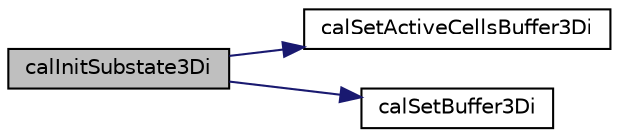 digraph "calInitSubstate3Di"
{
  edge [fontname="Helvetica",fontsize="10",labelfontname="Helvetica",labelfontsize="10"];
  node [fontname="Helvetica",fontsize="10",shape=record];
  rankdir="LR";
  Node1 [label="calInitSubstate3Di",height=0.2,width=0.4,color="black", fillcolor="grey75", style="filled" fontcolor="black"];
  Node1 -> Node2 [color="midnightblue",fontsize="10",style="solid",fontname="Helvetica"];
  Node2 [label="calSetActiveCellsBuffer3Di",height=0.2,width=0.4,color="black", fillcolor="white", style="filled",URL="$cal3_d_buffer_8c.html#a3e0877886442652d7ed6d607d4899bd2",tooltip="Sets active cells of an int 3D buffer to a constant value. "];
  Node1 -> Node3 [color="midnightblue",fontsize="10",style="solid",fontname="Helvetica"];
  Node3 [label="calSetBuffer3Di",height=0.2,width=0.4,color="black", fillcolor="white", style="filled",URL="$cal3_d_buffer_8c.html#abdc7aea8485700b239460b397d57102f",tooltip="Sets an int 3D buffer to a constant value. "];
}
